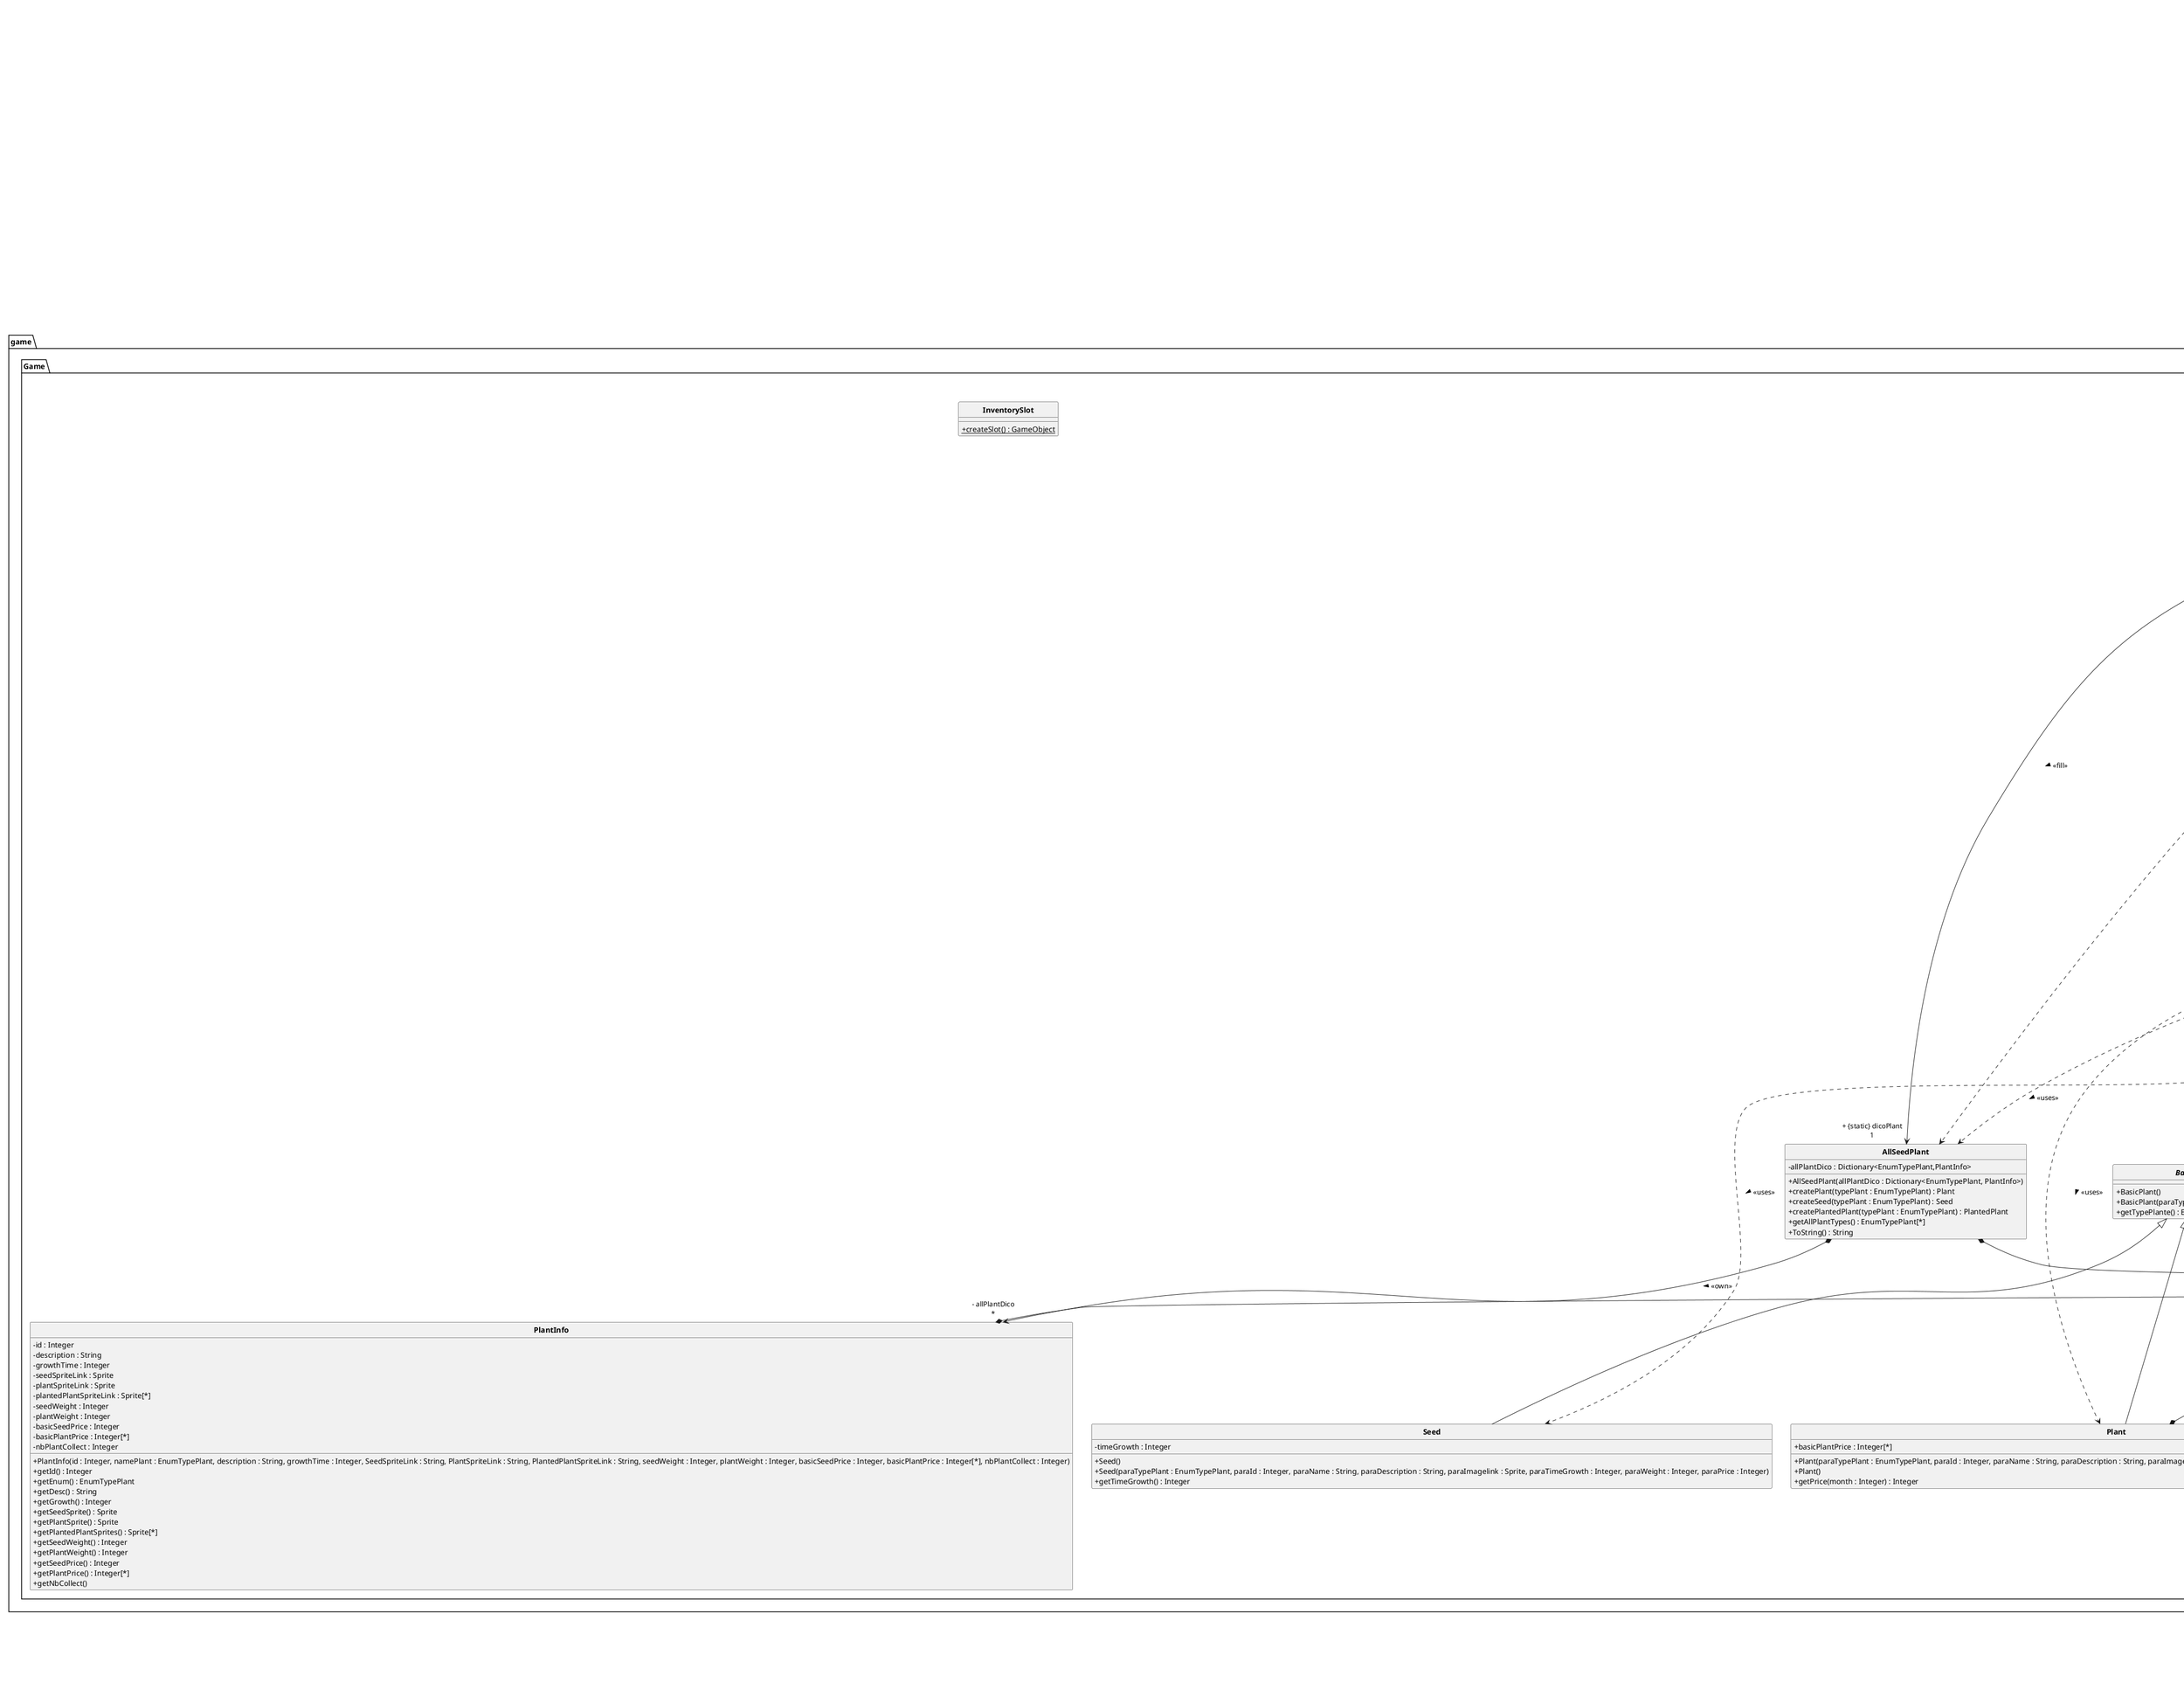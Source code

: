 @startuml
skinparam style strictuml
skinparam classAttributeIconSize 0
skinparam classFontStyle Bold
hide enum methods

'namespace game
package game{

    'folder Enums
    package Enums{
        enum EnumTools{
            CHEBE
            LLEPE
            CHEPIO
            CHEFOUR
            TEAURA
            CHEHA
            CHETTEHA
            TEURTRAC
            SONNEUSEMOIS
            RISATEURPULVE
            DEUREPAN
            RUECHAR
            SEHER
        }

        enum EnumTypePlant{
            ELB
            EGRO
            AJOS
            AZLOC
            SIAM
            ECHAV
            ONTOUM
            ELUOP
            NIPAL
        }

        enum EnumTypePlot{
            DRY
            RADIOACTIVE
            RED
            GREEN
            BLUE
            MAGENTA
            CYAN
            LUCKY
            POISONOUS
        }
    }

    'folder Game
    package Game{
        class AllEvents {
            + allEventDico : Dictionary<String,EventInfo>

            + AllEvents()
            + getRandomEvent(day : Integer, impossibleEvents : Dictionary<EventInfo, Integer>): EventInfo
            - substractDico(dicoOrigin : Dictionary<String, EventInfo>, dicoSubstract : Dictionary<EventInfo, Integer>) : Dictionary<String, EventInfo>
            - stringInDicoKeys(toCheck : String, dicoSubstrac : Dictionary<EventInfo, Integer> ) : Boolean
        }

        AllEvents *--> " + allEventDico \n*" EventInfo : <<own>> >

        class AllPlot{
            + createPlot(typePlot : EnumTypePlot, currentPlant : EnumTypePlant) : Plot
            + getAllPlot() : EnumTypePlot[*]
        }

        class AllSeedPlant{
            - allPlantDico : Dictionary<EnumTypePlant,PlantInfo>

            + AllSeedPlant(allPlantDico : Dictionary<EnumTypePlant, PlantInfo>)
            + createPlant(typePlant : EnumTypePlant) : Plant
            + createSeed(typePlant : EnumTypePlant) : Seed
            + createPlantedPlant(typePlant : EnumTypePlant) : PlantedPlant
            + getAllPlantTypes() : EnumTypePlant[*]
            + ToString() : String
        }

        AllSeedPlant *--> " - allPlantDico \n*" PlantInfo : <<own>> >
        AllSeedPlant *-u-> " - allPlantDico \n*" EnumTypePlant : <<of type>> >

        class AllTools{
            - dicoTools : Dictionary<String, Tool>

            + AllTools(tools : Dictionary<String, Tool>)
            + AllTools()
            + getAllTools() : String[*]
            + ToString() : String
        }

        AllTools *--> " - dicoTools \n*" Tool : <<own>> >

        abstract class BasicItem{
            + id : Integer
            # itemName : String
            # description : String
            # imageLink : Sprite
            # weight : Integer
            # price : Integer

            + BasicItem()
            + BasicItem(paraId : Integer, paraName : String, paraDescription : String, paraImageLink : String)
            + getWeight() : Integer
            + getSprite() : Sprite
            + getDesc() : String
            + getName() : String
            + getId() : Integer
            + getPrice() : Integer
        }

        abstract class BasicPlant extends BasicItem{
            + BasicPlant()
            + BasicPlant(paraTypePlant : EnumTypePlant)
            + getTypePlante() : EnumTypePlant
        }

        BasicPlant *-u-> " # typePlante \n1" EnumTypePlant : <<of type>> >

        class CreateAllSeedPlant{
            + JSONSeedPlant : TextAsset
            + JSONTool : TextAsset 

            ~ Awake()
        }

        CreateAllSeedPlant *--> " + {static} mainInventory \n1" Inventory : <<fill>> >
        CreateAllSeedPlant *--> " + {static} shopInv \n1" Inventory : <<fill>> >
        CreateAllSeedPlant *--> " + {static} dicoPlant \n1" AllSeedPlant : <<fill>> >
        CreateAllSeedPlant *--> " + {static} dicoTool \n1" AllTools : <<fill>> >
        

        class EventInfo{
            + namee : String
            + description : String
            + length : Integer
            + mutliplierBase : double
            + multiplierProg : double
            + targetPlant : Boolean
            + targetSeed : Boolean
            + targetTool : Boolean
            + targetsPlant : EnumTypePlant[*]
            + targetsTool : String[*]
            + probability : Integer
            'Permet de dire qu'un event est dispo que a partir du mois 0, du 1, du 2....
            + unlockableAfter : Integer
            + imageLink : Sprite
            + cooldown : Integer

            + EventInfo( namee : String, description : String, length : Integer, mutliplier : double, mutliplierProg : double, targetPlant : Boolean, targetSeed : Boolean, targetTool : Boolean, targetsPlant : EnumTypePlant[*], targetsTool : String[*], probability : Integer, unlockableAfter : Integer, imageLink : Sprite, cooldown : Integer)
            + EventInfo()
            + getName() : String
            + getLenght : Integer
            + getDescription : String
            + getTarget() : String
            + ifTarget() : String
        }

        class Game{
            - money : Integer
            + {static} moneyObjective : Integer
            - totalMoneyEarned : Integer
            + moneyText : TextMeshProUGUI 

            ~ Start()
            + {static} getDefaultSprite() : Sprite
            + AddMoney(price : Integer)
            + SubsMoney(price : Integer)
            + testObjective()
            + endGame()
        }

        Game o--> " + classePopup \n1" PopUp : <<call>> >

        class Inventory{
            - weightMax : Integer
            - currentWeight : Integer

            + addToInventory(item : BasicItem, qtt : Integer)
            + addToInventory(item : BasicItem, qtt : Integer, dico Dictionary<BasicItem, Integer> )
            + removeFromInventory(item : BasicItem)
            + SubstractFromInventory(item : BasicItem, qttToRemove : Integer)
            + SubstractFromInventory((item : BasicItem, qttToRemove : Integer, dicoASoustraire : Dictionary<BasicItem, Integer>)
            + getInventory() : Dictionary<BasicItem, Integer>
            + getWeightMax() : Integer
            + getCurrentWeight() : Integer
            + boughtMoreSpace()
            + isDicoVide() : Boolean
            + displayInventory()
            + ToString() : String
        }

        Inventory *--> " - slots \n*" BasicItem : <<own>> >
        Inventory o--> " + panel \n1" InventoryInterface : <<call>> >

        interface InventoryInterface{
            + afficheInventory(dico : Dictionary<BasicItem, Integer>)
        }

        class InventoryPanel implements InventoryInterface{
            + slotPanel : Transform
            + moneyText : Transform

            ~ Start()
            + InventoryPanel(slotPanel : Transform)
            + InventoryPanel(slotPanel : Transform, panelAvecInfos : Transform)
            + afficheInventory(dico : Dictionary<BasicItem, Integer>)
            + afficheInventory(dico : Dictionary<BasicItem, Integer>, panelAInitialiser : Transform)
            + clearInventoryDisplay()
            + updateWeight(text : Transform)
            + affiche()
        }

        InventoryPanel ..> CreateAllSeedPlant : <<uses>> >

        class InventoryPlant extends Inventory{
            + PlantSlots : Dictionary<EnumTypePlant, Integer>

            + getNbrSlots(item : EnumTypePlant) : Integer
            + setNbrSlots(item : EnumTypePlant, number : Integer)
        }

        InventoryPlant *--> " + PlantSlots \n*" EnumTypePlant : <<of type>> >

        class InventorySlot{
            + {static} createSlot() : GameObject
        }

        class Market{
            - history : Dictionary<EnumTypePlant,Integer[*]>
            - activeEvents : Dictionary<EventInfo,Integer>
            - impossibleEvents : Dictionary<EventInfo,Integer>
            - actualDays : Integer

            ~ Awake()
            ~ Start()
            + createMarket()
            - nextActiveEvent()
            + getActiveEvents() : Dictionary<EventInfo, Integer>
            - nextImpossibleEvents()
            - generateNewHistoryDay(days : Integer, eventActiveON : Boolean)
            - plantByEvent(eventTemp : EventInfo, dureeMom : Integer, value : Integer) : Integer
            - plantBasic(plant : Plant, month : Integer, days : Integer) : Integer
            - ezRound(value : double) : Integer
            + normalise(val : double) : double
            + nextDay(days : Integer, eventON : Boolean) : EventInfo
            + getHistory() : Dictionary<EnumTypePlant, Integer[*]>
            + getLastPricePlant(plant : EnumTypePlant) : Integer
            + getLastPriceSeed(plant : EnumTypePlant) : Integer
            - createNewEvent(month : Integer) : EventInfo
            + last60Days(pl : EnumTypePlant) : Integer[*]
            + getDays() : Integer
            + afficheEtatDebug()
        }

        Market ..> Plant : <<uses>> >
        Market ..> Seed : <<uses>> >
        Market ..>  "activeEvents\n*" AllEvents : <<uses>> >
        Market ..> AllSeedPlant : <<uses>> >

        Market *--> " - history\n*" EnumTypePlant : <<of type>> >
        Market *--> " - activeEvents\n*" EventInfo : <<create>> >
        Market *--> " - impossibleEvents\n*" EventInfo : <<create>> >

        Market *-> "1\n{static} instace" Market : singleton

        class Notification{
            + SlotNotif : GameObject
            + slotPanel : Transform
            + slots : Dictionary<EventInfo, Integer>

            + clearInventoryDisplay()
            + afficheInventory()
        }
        
        Notification o--> " + nextDay\n1" NextDay : <<call>> >
        Notification o--> " - slots\n*" EventInfo : <<of type>> >
        Notification ..> AllEvents : <<defined by>> >

        class Plant extends BasicPlant{
            + basicPlantPrice : Integer[*]

            + Plant(paraTypePlant : EnumTypePlant, paraId : Integer, paraName : String, paraDescription : String, paraImageLink : Sprite, paraBasicPlantPrice : Integer[*], paraPlantWeight : Integer)
            + Plant()
            + getPrice(month : Integer) : Integer
        }
        
        Plant *--> " - typePlante\n1" EnumTypePlant : <<of type>> >

        class PlantedPlant extends BasicPlant{
            - spriteLinks : Sprite[*]
            - growthTime : Integer
            - nbPlantCollect : Integer

            + PlantedPlant(paraTypePlant : EnumTypePlant, paraGrowthTime : Integer)
            + PlantedPlant(paraTypePlant : EnumTypePlant, paraId : Integer, paraName : String, paraDescription : String, paraImageLink : Sprite, paraSpriteLinks : Sprite[*], paraGrowthTime : Integer)
            + PlantedPlant()
            + getSpriteLinks() : Sprite[*]
            + getGrowthTime() : Integer
            + getNbCollect() : Integer
        }

        class PlantInfo{
            - id : Integer
            - description : String
            - growthTime : Integer
            - seedSpriteLink : Sprite
            - plantSpriteLink : Sprite
            - plantedPlantSpriteLink : Sprite[*]
            - seedWeight : Integer
            - plantWeight : Integer
            - basicSeedPrice : Integer
            'the list is 12 long
            - basicPlantPrice : Integer[*]
            - nbPlantCollect : Integer

            + PlantInfo(id : Integer, namePlant : EnumTypePlant, description : String, growthTime : Integer, SeedSpriteLink : String, PlantSpriteLink : String, PlantedPlantSpriteLink : String, seedWeight : Integer, plantWeight : Integer, basicSeedPrice : Integer, basicPlantPrice : Integer[*], nbPlantCollect : Integer)
            + getId() : Integer
            + getEnum() : EnumTypePlant
            + getDesc() : String
            + getGrowth() : Integer
            + getSeedSprite() : Sprite
            + getPlantSprite() : Sprite
            + getPlantedPlantSprites() : Sprite[*]
            + getSeedWeight() : Integer
            + getPlantWeight() : Integer
            + getSeedPrice() : Integer
            + getPlantPrice() : Integer[*]
            + getNbCollect()
        }

        PlantInfo *--> " - namePlant\n1" EnumTypePlant : <<of type>> >

        class Plot extends BasicItem{
            - isPlanted : Boolean
            - timeGrown : Integer
            - capacity : Integer
            - number : Integer

            + Plot(paraTypePlot : EnumTypePlot, paraCurrentPlant : EnumTypePlant, paraTimeGrown : Integer, paraCapacity : Integer, paraNumber : Integer)
            + setIsPlanted(paraIsPlanted : Boolean) : Boolean
            + getTimeGrown() : Integer
            + getTypePlant() : EnumTypePlant
            + getCapacity() : Integer
            + getQuantitySeed() : Integer
            + growSeed()
            - changePlantSprite()
        }

        Plot *--> " - currentPlant\n1" EnumTypePlant : <<of type>> >
        Plot *--> " - typePlot\n1" EnumTypePlot : <<of type>> > 

        class PopUp{
            + text : TextMeshProUGUI
            + coroutine : IEnumerator 
            + isExecuting : Boolean 

            + setMessage(message : String)
            + message(msg : String)
        }

        class Seed extends BasicPlant{
            - timeGrowth : Integer

            + Seed()
            + Seed(paraTypePlant : EnumTypePlant, paraId : Integer, paraName : String, paraDescription : String, paraImagelink : Sprite, paraTimeGrowth : Integer, paraWeight : Integer, paraPrice : Integer)
            + getTimeGrowth() : Integer
        }

        class Shop{
            + inventory : Inventory
            + slots : Dictionary<BasicItem,Integer>

            + Shop()
        }

        Shop *..> " + slots\n*" BasicItem : <<own>> >
        Shop ..> AllSeedPlant : <<uses>> >
        Shop ..> Market : <<interact>> >

        class Stand{
            + Stand(Xinventory : InventoryPlant, Xgame : Game)
            + stock_sale(Xitem_sale : EnumTypePlant, Xitem_number : Integer, Xitem_price : Integer)
            + sell_stock() : Integer
            + add_price(price : Integer)
        }

        Stand o-> " - inventory\n1" Inventory : <<call>> >
        Stand o-> " - game\n1" Game : <<call>> >

        Stand *-> "1\n struct Item" struct_Item : <<uses / contains>> >

        class struct_Item {
            + item_number : Integer
            + item_price : Integer
        }

        struct_Item *--> " - item_sale\n1" EnumTypePlant : <<of type>> >

        abstract Tool extends BasicItem{
            + Tool()
            + Tool(paraPrice : Integer, name : String, id : Integer, description : String, imageLink : Sprite)
            + Tool(paraPrice : Integer, name : String, id : Integer, description : String, spriteLink : String)
        }

        Tool *--> EnumTools : <<of type>> >
    }
}
'folder HUD
package HUD{
    class ActivePanel{
        + PanelInventory : GameObject
        + PanelNotif : GameObject
        + panelAvecInfos : Transform

        ~ Start()
        + OpenPanel()
        + Affiche()
        + Affiche(panelAvecInfos : Transform)
    }

    ActivePanel *-> " - panel\n1" InventoryPanel : <<create>> >
    ActivePanel .up.> CreateAllSeedPlant : <<uses>> >

    class ButtonWeight{

        ~Start()
    }

    ButtonWeight o-up-> " + moneyStack\n1" Game : <<call>> >
    ButtonWeight .up.> CreateAllSeedPlant : <<uses>> >

    class BuyPlot{


        + open(plot : PlotEvents)
        + setPlot(plo : PlotEvents)
        + buyPlot()
    }

    BuyPlot o-up-> " + money\n1" Game : <<call>> >
    BuyPlot o-up-> " - plot\n1" PlotEvents : <<call>> >
    BuyPlot o-> " + popUp\n1" PopUp : <<call>> >

    class ChangeTextError{
        + textDesc : TextMeshProUGUI 
        + textTitle : TextMeshProUGUI 
        + changeText(title : String, desc : String)
    }

    class DropDownMarket{
        + dropdown : TMP_Dropdown

        ~ Start()
        + updateGraph(newIndex : Integer)
    }

    DropDownMarket o-up-> " + market\n1" Market : <<call>> >
    DropDownMarket o--> " + graphMarket\n1" GraphMarket : <<call>> >
    DropDownMarket *-up-> " - plTypeList\n1" EnumTypePlant : <<get all of>> >
    DropDownMarket .up.> CreateAllSeedPlant : <<uses>> >

    class GameStat{
        + {static} qttMoney : String
        + {static} nbDay : String
        + objective : TextMeshProUGUI 
        + moneyGained : TextMeshProUGUI 
        + nbDays : TextMeshProUGUI 

        ~ Start()
    }

    class GerePlant{
        - stockedQtt : Integer

        + getStockedItem() : BasicItem
        + getStockedQtt() : Integer
    }

    GerePlant o-up-> " + inventoryFunctions\n1" Inventory : <<own>> >
    GerePlant o-up-> " + StockedPlot\n1" PlotEvents : <<own>> >
    GerePlant o-up-> " - stockedItem\n1" BasicItem : <<own>> >
    

    class GraphMarket{
        - circleSprite : Sprite
        + graphContainer : RectTransform
        + labelTemplateY : TextMeshProUGUI
        + labelTemplateX : TextMeshProUGUI
        + dashTemplateY : RectTransform
        + dashTemplateX : RectTransform
        + market : Market
        + titre : TextMeshProUGUI
        + lastValueText : TextMeshProUGUI
        - yMaximum : float
        - xSize : float
        - xMaximum : float
        - graphHeight : float
        - yMin : float
        - numberOfDays : Integer
        - monthList : String[*]
        - mutlInvGraph = 2f
        - allChildsToSuppr : GameObject[*]

        ~ Awake()
        + affiche()
        ~ Update()
        + changePlant(pl : EnumTypePlant)
        - CreateCircle(anchoredPosition : Vector2) : GameObject
        - ShowGraph(valueList : Integer[*])
        - CreateDotConnection(dotPositionA : Vector2, dotPositionB : Vector2)
        - AngleBetweenVector2(vec1 : Vector2, vec2 : Vector2) : float
        - clearGraph()
    }

    GraphMarket *-up-> " - plantAct\n1" EnumTypePlant : <<currently displaying>> >
    GraphMarket o--> " + cam\n1" CameraMovement : <<enable and disable>> >
    GraphMarket o--> " + camZoom\n1" Zoom : <<enable and disable>> >

    class OpenCanvas{
        + thingsToHide : Transform[*]
        + thingsToShow : Transform[*]
        + isShown : Boolean
        + PanelPlotPlant : GameObject

        + inverseAffichage()
        + displayCanvasON(trans : Transform[*], state : Boolean)
    }

    OpenCanvas o--> " + cam\n1" CameraMovement : <<enable and disable>> >
    OpenCanvas o--> " + camZoom\n1" Zoom : <<enable and disable>> >

    class SlotInit{
        + item : BasicItem
        + qttSlot : Integer
        + panelInfosVente : Transform

        ~ OnMouseDown()
        + af(deuxInvs : ActivePanel[*], isStorage : Boolean)
    }

    SlotInit .up.> CreateAllSeedPlant : <<uses>> >

    class NotifPanel{
        + PanelInventory : GameObject
        + PanelNotif : GameObject
        + dico : Dictionary<EventInfo, Integer>
        + render : Transform 

        ~ Start()
        + OpenPanel()
    }

    NotifPanel o-up-> " + notif\n1" Notification : <<display>> >
    NotifPanel *-up-> " + dico\n*"  EventInfo : <<get>> >
}
'folder MainMenu
package MainMenu{
    class MainMenu{
        + mainMenu()
        + PlayGame()
        + QuitGame()
    }

    MainMenu *-d-> Game
}
'folder Map
package Map{
    class CameraMovement{
        - cam : Camera
        - dragOrigin : Vector3
        - zoom : float
        - minCamSize : float
        - maxCamSize : float
        - tilemapRenderer : SpriteRender
        - mapMinX : float
        - mapMaxX : float
        - mapMinY : float
        - mapMaxY : float
        - canMoove : Boolean

        ~ Awake()
        + playerCanMoove(state : Boolean)
        ~ Update()
        - PanCamera()
        - ClampCamera(targetPosition : Vector3) : Vector3
    }

    class GoBackTest{
        + {static} goMainMenu()
    }

    class Highlite{
        + sprite_highlight : Sprite
        + sprite : Sprite

        ~ OnMouseOver()
        ~ OnMouseExit()
    }

    class NextDay{
        + dayText : TextMeshProUGUI
        + plots : Transform
        - plotList : Transform[*]
        - nbrJour : Integer
        + {static} dicoPossessions : Dictionary<EventInfo, Integer>
        + render : Transform

        ~ Start()
        + {static} getInventoryNotif() : Dictionary<EventInfo, Integer>
        ~ OnMouseDown()
        + faitPousser()
        - GetPlots(parent : Transform)
        + addToInventory(item : EventInfo, duree : Integer)
        + removeFromInventory(item : EventInfo)
        + EventDay(nbrJour : Integer)
        + getNbJour() : Integer
    }

    NextDay o--> " + market\n1" Market : <<update>> >
    NextDay o--> " + notif\n1" Notification : <<update>> >
    NextDay o--> " + classePopup\n1" PopUp : <<call>> >
    NextDay *--> " + dicoPossessions\n*" EventInfo : <<current event>> >


    class OpenMarket{
        + canvas : Canvas
        + graphContainer : Transform 

        ~ OnMouseDown()
    }

    OpenMarket o--> " + openCanvasMarket\n1" OpenCanvas : <<display>> >
    OpenMarket o--> " + reafficheInvOnClickMarket\n1" InventoryPanel : <<start>> >

    class OpenShop{
        + canvas : Canvas

        ~ OnMouseDown()
    }

    OpenShop o--> " + OpenCanvasShop\n1" OpenCanvas : <<display>> >
    OpenShop o--> " + shop\n1" InventoryPanel : <<start>> >

    class PlotEvents{
        + isDesactive : Boolean
        + plot_sprite : Sprite
        + plot_sprite_highlite : Sprite
        - seed_sprite : Sprite
        - seed_sprite_grown : Sprite
        + PlotSupervisor : GameObject
        + InterfacePlantPanel : GameObject
        - growthTime : Integer
        - growthStatus : Integer
        - plotImage : Transform
        - seedImage : Transform
        - contientGraine : Boolean
        + buy : BuyPlot 

        ~ Start()
        + fairePousser()
        + recupPlante()
        + planteGraine()
        ~ OnMouseDown()
        - GetChildren(parent : Transform) : Transform[*]
        + openBuyPlot()
        + setPlotActive()
        ~ OnMouseOver()
        ~ OnMouseExit()
        
    }

    PlotEvents o--> " + hidesPanel\n1" OpenCanvas : <<display>> >
    PlotEvents *--> " - plantedPlant\n1" PlantedPlant : <<own>> >
    PlotEvents *--> " - itemDansPlot\n1" BasicItem : <<own>> >
    PlotEvents o--> " + error\n1" ChangeTextError : <<change text of>> >
    PlotEvents o--> " + errorDislp\n1" OpenCanvas : <<display>> >
    PlotEvents o--> " + reafficheInvOnClick\n1" InventoryPanel : <<start>> >
    PlotEvents ..> CreateAllSeedPlant : <<uses>> >

    class SellScript{
        + endValue : TextMeshProUGUI 
        + resValue : TextMeshProUGUI 
        + slider : Slider 
        - plantChoosed : EnumTypePlant 
        + transformRef : Transform 

        ~ Start()
        + changePlant(newPlant : EnumTypePlant)
        + changeMaxValue(maxValue : Integer)
        ~ valueChanged()
        + totalPrice() : IInteger
        + sell()
    }

    SellScript o--> " + classePopup\n1" PopUp : <<call>> >
    SellScript o--> " + market\n1" Market : <<call>> >
    SellScript ..> CreateAllSeedPlant : <<uses>> >

    class Zoom{
        - cam : Camera
        - zoom : float
        - minCamSize : float
        - maxCamSize : float
        - tilemapRenderer : SpriteRender
        - mapMinX : float
        - mapMaxX : float
        - mapMinY : float
        - mapMaxY : float
        - canMoove : Boolean

        ~ Awake()
        + playerCanMoove(state : Boolean)
        ~ Update()
        - ClampCamera(targetPosition : Vector3) : Vector3
    }
}

@enduml